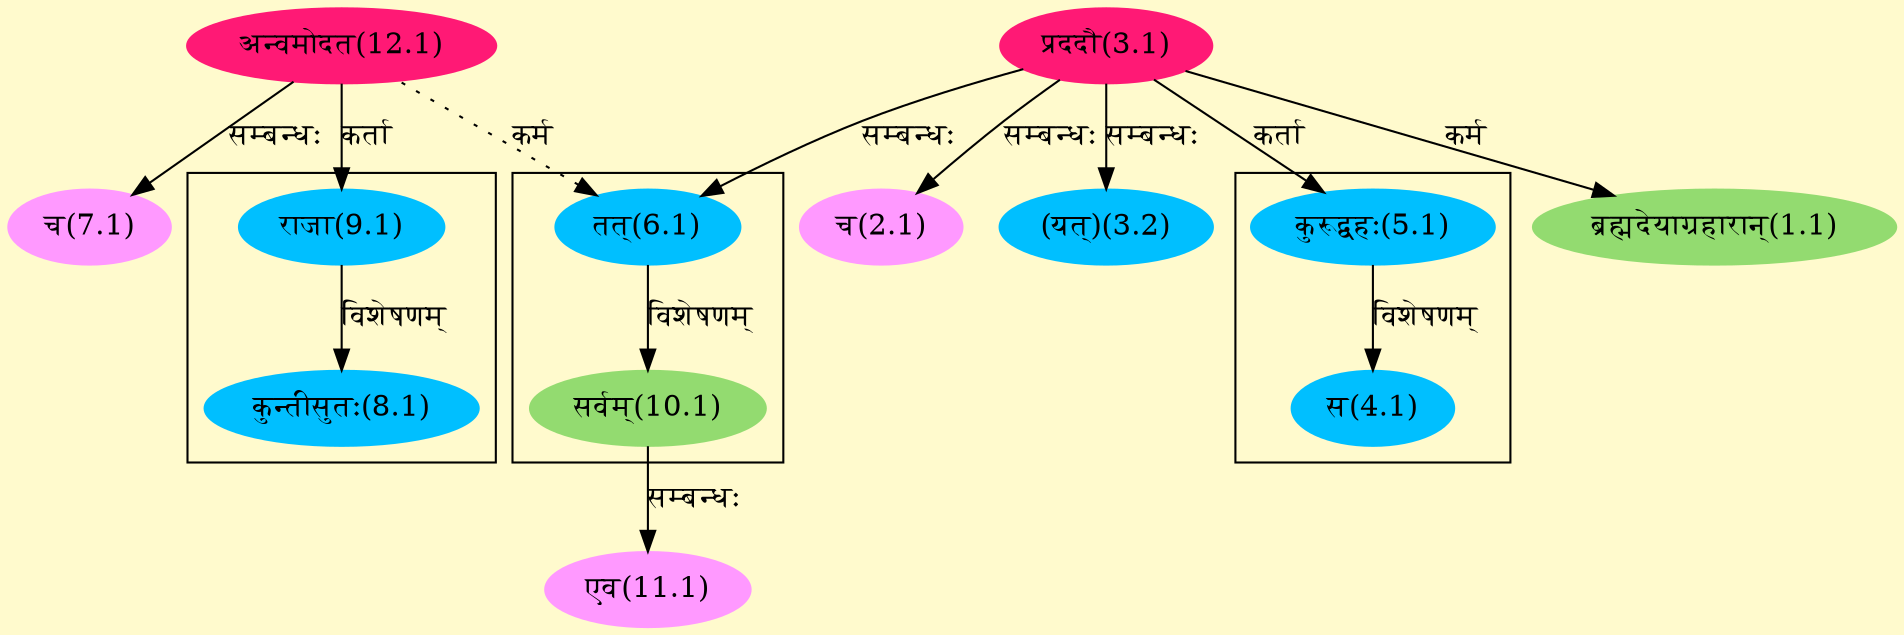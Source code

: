 digraph G{
rankdir=BT;
 compound=true;
 bgcolor="lemonchiffon1";

subgraph cluster_1{
Node4_1 [style=filled, color="#00BFFF" label = "स(4.1)"]
Node5_1 [style=filled, color="#00BFFF" label = "कुरूद्वहः(5.1)"]

}

subgraph cluster_2{
Node8_1 [style=filled, color="#00BFFF" label = "कुन्तीसुतः(8.1)"]
Node9_1 [style=filled, color="#00BFFF" label = "राजा(9.1)"]

}

subgraph cluster_3{
Node10_1 [style=filled, color="#93DB70" label = "सर्वम्(10.1)"]
Node6_1 [style=filled, color="#00BFFF" label = "तत्(6.1)"]

}
Node1_1 [style=filled, color="#93DB70" label = "ब्रह्मदेयाग्रहारान्(1.1)"]
Node3_1 [style=filled, color="#FF1975" label = "प्रददौ(3.1)"]
Node2_1 [style=filled, color="#FF99FF" label = "च(2.1)"]
Node4_1 [style=filled, color="#00BFFF" label = "स(4.1)"]
Node3_2 [style=filled, color="#00BFFF" label = "(यत्)(3.2)"]
Node5_1 [style=filled, color="#00BFFF" label = "कुरूद्वहः(5.1)"]
Node6_1 [style=filled, color="#00BFFF" label = "तत्(6.1)"]
Node12_1 [style=filled, color="#FF1975" label = "अन्वमोदत(12.1)"]
Node7_1 [style=filled, color="#FF99FF" label = "च(7.1)"]
Node9_1 [style=filled, color="#00BFFF" label = "राजा(9.1)"]
Node11_1 [style=filled, color="#FF99FF" label = "एव(11.1)"]
Node10_1 [style=filled, color="#93DB70" label = "सर्वम्(10.1)"]
/* Start of Relations section */

Node1_1 -> Node3_1 [  label="कर्म"  dir="back" ]
Node2_1 -> Node3_1 [  label="सम्बन्धः"  dir="back" ]
Node3_2 -> Node3_1 [  label="सम्बन्धः"  dir="back" ]
Node4_1 -> Node5_1 [  label="विशेषणम्"  dir="back" ]
Node5_1 -> Node3_1 [  label="कर्ता"  dir="back" ]
Node6_1 -> Node3_1 [  label="सम्बन्धः"  dir="back" ]
Node6_1 -> Node12_1 [ style=dotted label="कर्म"  dir="back" ]
Node7_1 -> Node12_1 [  label="सम्बन्धः"  dir="back" ]
Node8_1 -> Node9_1 [  label="विशेषणम्"  dir="back" ]
Node9_1 -> Node12_1 [  label="कर्ता"  dir="back" ]
Node10_1 -> Node6_1 [  label="विशेषणम्"  dir="back" ]
Node11_1 -> Node10_1 [  label="सम्बन्धः"  dir="back" ]
}
